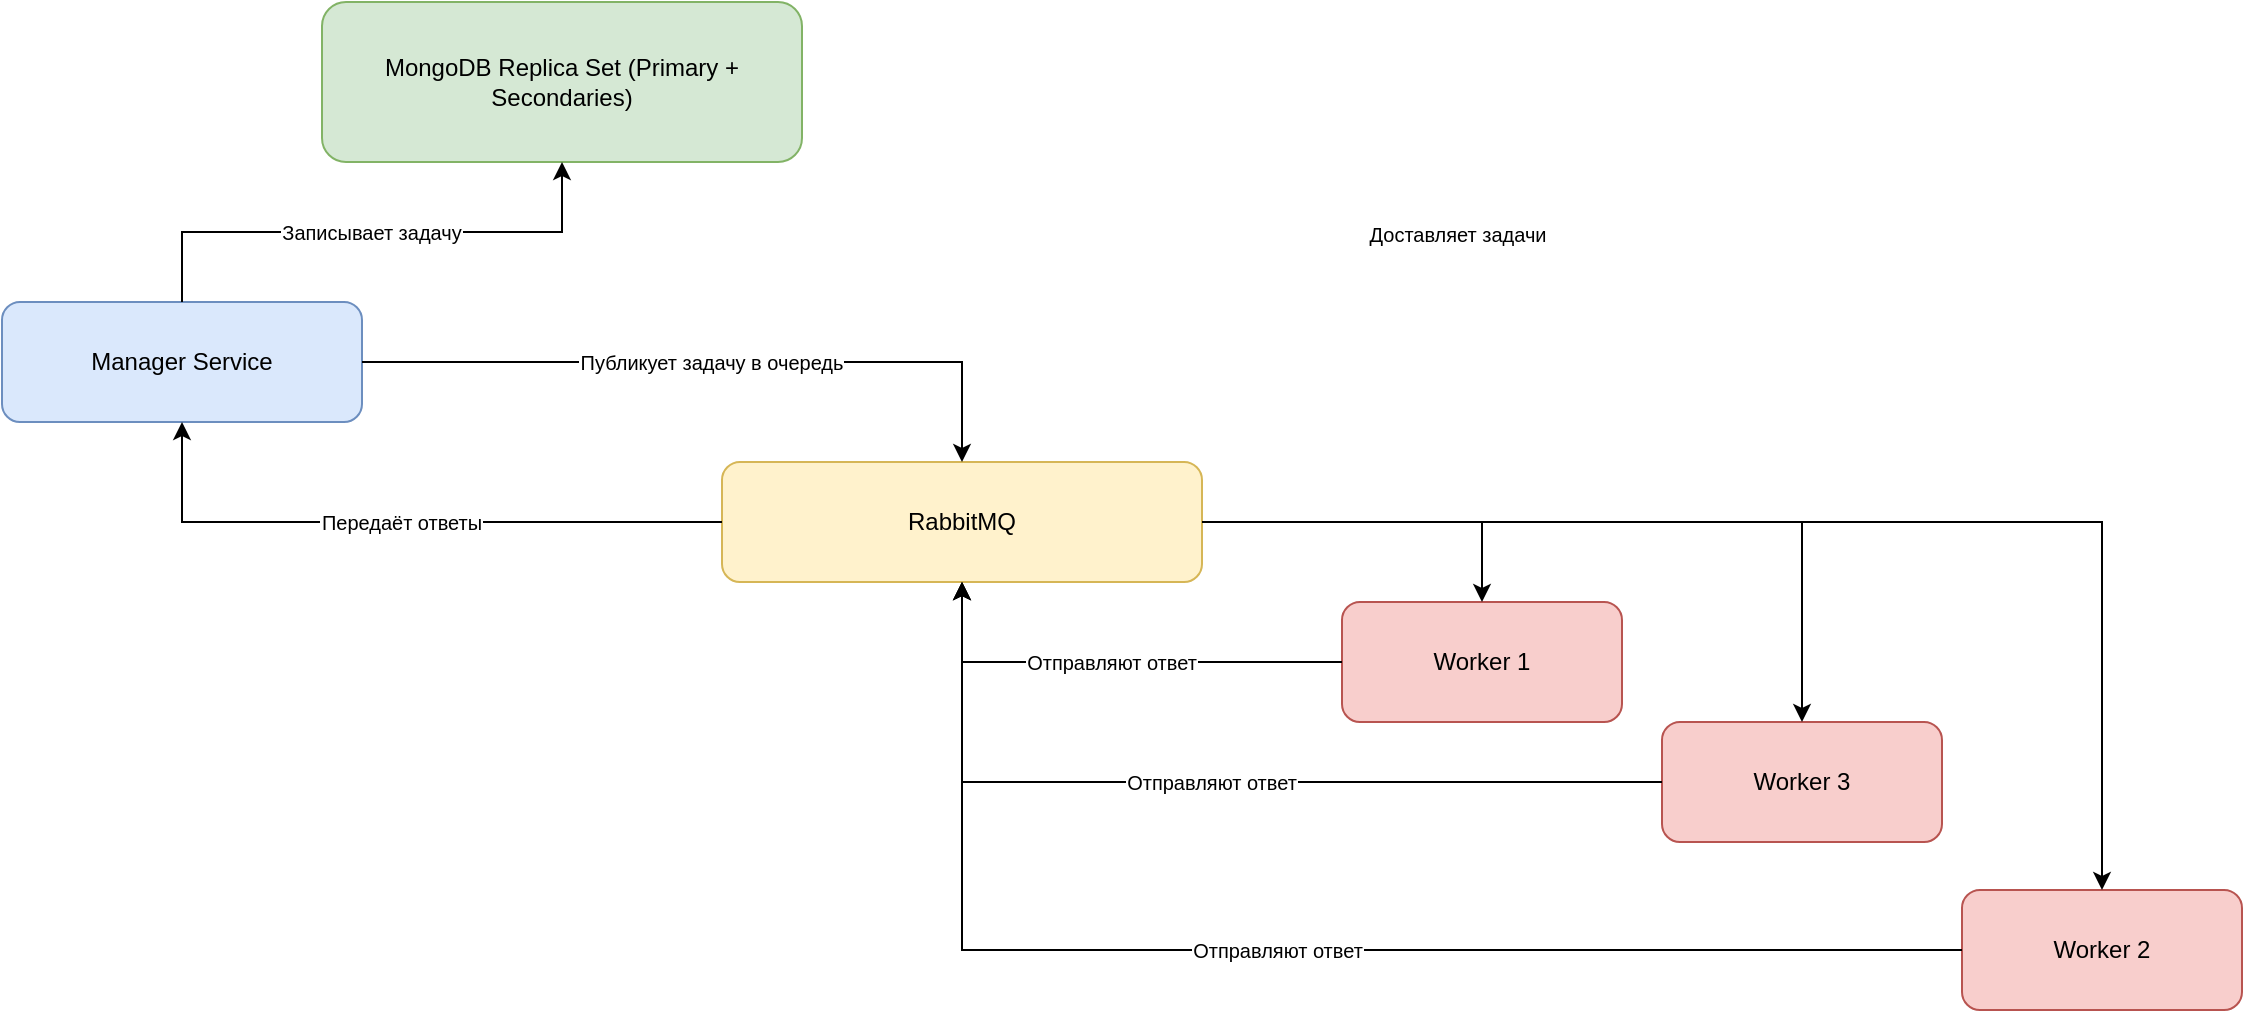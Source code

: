 <mxfile version="26.2.9">
  <diagram id="kL7uwZ2te-jIk-RBPaaC" name="Architecture">
    <mxGraphModel dx="1428" dy="1578" grid="1" gridSize="10" guides="1" tooltips="1" connect="1" arrows="1" fold="1" page="1" pageScale="1" pageWidth="1169" pageHeight="827" math="0" shadow="0">
      <root>
        <mxCell id="0" />
        <mxCell id="1" parent="0" />
        <mxCell id="2" value="Manager Service" style="rounded=1;whiteSpace=wrap;html=1;fillColor=#dae8fc;strokeColor=#6c8ebf;fontSize=12;" parent="1" vertex="1">
          <mxGeometry x="10" y="90" width="180" height="60" as="geometry" />
        </mxCell>
        <mxCell id="3" value="MongoDB Replica Set (Primary + Secondaries)" style="rounded=1;whiteSpace=wrap;html=1;fillColor=#d5e8d4;strokeColor=#82b366;fontSize=12;" parent="1" vertex="1">
          <mxGeometry x="170" y="-60" width="240" height="80" as="geometry" />
        </mxCell>
        <mxCell id="4" value="RabbitMQ" style="rounded=1;whiteSpace=wrap;html=1;fillColor=#fff2cc;strokeColor=#d6b656;fontSize=12;" parent="1" vertex="1">
          <mxGeometry x="370" y="170" width="240" height="60" as="geometry" />
        </mxCell>
        <mxCell id="5" value="Worker 1" style="rounded=1;whiteSpace=wrap;html=1;fillColor=#f8cecc;strokeColor=#b85450;fontSize=12;" parent="1" vertex="1">
          <mxGeometry x="680" y="240" width="140" height="60" as="geometry" />
        </mxCell>
        <mxCell id="6" value="Worker 2" style="rounded=1;whiteSpace=wrap;html=1;fillColor=#f8cecc;strokeColor=#b85450;fontSize=12;" parent="1" vertex="1">
          <mxGeometry x="990" y="384" width="140" height="60" as="geometry" />
        </mxCell>
        <mxCell id="7" value="Worker 3" style="rounded=1;whiteSpace=wrap;html=1;fillColor=#f8cecc;strokeColor=#b85450;fontSize=12;" parent="1" vertex="1">
          <mxGeometry x="840" y="300" width="140" height="60" as="geometry" />
        </mxCell>
        <mxCell id="8" value="Записывает задачу" style="edgeStyle=orthogonalEdgeStyle;rounded=0;strokeColor=#000000;fontSize=10;" parent="1" source="2" target="3" edge="1">
          <mxGeometry relative="1" as="geometry">
            <mxPoint x="300" y="130" as="targetPoint" />
          </mxGeometry>
        </mxCell>
        <mxCell id="9" value="Публикует задачу в очередь" style="edgeStyle=orthogonalEdgeStyle;rounded=0;strokeColor=#000000;fontSize=10;" parent="1" source="2" target="4" edge="1">
          <mxGeometry relative="1" as="geometry">
            <mxPoint x="300" y="160" as="targetPoint" />
          </mxGeometry>
        </mxCell>
        <mxCell id="10" value="Доставляет задачи" style="edgeStyle=orthogonalEdgeStyle;rounded=0;strokeColor=#000000;fontSize=10;" parent="1" source="4" target="5" edge="1">
          <mxGeometry x="0.467" y="114" relative="1" as="geometry">
            <mxPoint x="300" y="320" as="targetPoint" />
            <mxPoint x="-4" y="-30" as="offset" />
          </mxGeometry>
        </mxCell>
        <mxCell id="11" value="" style="edgeStyle=orthogonalEdgeStyle;rounded=0;strokeColor=#000000;fontSize=10;" parent="1" source="4" target="6" edge="1">
          <mxGeometry relative="1" as="geometry">
            <mxPoint x="320" y="320" as="targetPoint" />
          </mxGeometry>
        </mxCell>
        <mxCell id="12" value="" style="edgeStyle=orthogonalEdgeStyle;rounded=0;strokeColor=#000000;fontSize=10;" parent="1" source="4" target="7" edge="1">
          <mxGeometry relative="1" as="geometry">
            <mxPoint x="340" y="320" as="targetPoint" />
          </mxGeometry>
        </mxCell>
        <mxCell id="13" value="Отправляют ответ" style="edgeStyle=orthogonalEdgeStyle;rounded=0;strokeColor=#000000;fontSize=10;" parent="1" source="5" target="4" edge="1">
          <mxGeometry relative="1" as="geometry">
            <mxPoint x="250" y="280" as="targetPoint" />
          </mxGeometry>
        </mxCell>
        <mxCell id="14" value="Отправляют ответ" style="edgeStyle=orthogonalEdgeStyle;rounded=0;strokeColor=#000000;fontSize=10;" parent="1" source="6" target="4" edge="1">
          <mxGeometry relative="1" as="geometry">
            <mxPoint x="270" y="280" as="targetPoint" />
          </mxGeometry>
        </mxCell>
        <mxCell id="15" value="Отправляют ответ" style="edgeStyle=orthogonalEdgeStyle;rounded=0;strokeColor=#000000;fontSize=10;" parent="1" source="7" target="4" edge="1">
          <mxGeometry relative="1" as="geometry">
            <mxPoint x="290" y="280" as="targetPoint" />
          </mxGeometry>
        </mxCell>
        <mxCell id="16" value="Передаёт ответы" style="edgeStyle=orthogonalEdgeStyle;rounded=0;strokeColor=#000000;fontSize=10;" parent="1" source="4" target="2" edge="1">
          <mxGeometry relative="1" as="geometry">
            <mxPoint x="250" y="200" as="targetPoint" />
          </mxGeometry>
        </mxCell>
      </root>
    </mxGraphModel>
  </diagram>
</mxfile>
